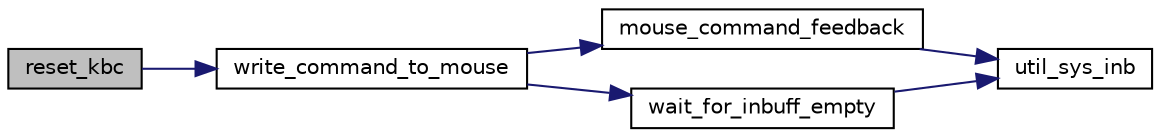 digraph "reset_kbc"
{
 // LATEX_PDF_SIZE
  edge [fontname="Helvetica",fontsize="10",labelfontname="Helvetica",labelfontsize="10"];
  node [fontname="Helvetica",fontsize="10",shape=record];
  rankdir="LR";
  Node1 [label="reset_kbc",height=0.2,width=0.4,color="black", fillcolor="grey75", style="filled", fontcolor="black",tooltip="Resets the KBC to the default Minix state."];
  Node1 -> Node2 [color="midnightblue",fontsize="10",style="solid"];
  Node2 [label="write_command_to_mouse",height=0.2,width=0.4,color="black", fillcolor="white", style="filled",URL="$group__mouse.html#ga19a82faff0e40829b26501342b08bb81",tooltip="Writes the given command to the mouse."];
  Node2 -> Node3 [color="midnightblue",fontsize="10",style="solid"];
  Node3 [label="mouse_command_feedback",height=0.2,width=0.4,color="black", fillcolor="white", style="filled",URL="$group__mouse.html#ga783d0f32c217e4857504c449b4a89793",tooltip="Get mouse command feedback."];
  Node3 -> Node4 [color="midnightblue",fontsize="10",style="solid"];
  Node4 [label="util_sys_inb",height=0.2,width=0.4,color="black", fillcolor="white", style="filled",URL="$group__utils.html#ga79a031a8611f5b2d6afa4158e92b0fb4",tooltip="Performs sys_inb on a temporary 32 bit variable and returns it in on an 8 bit format."];
  Node2 -> Node5 [color="midnightblue",fontsize="10",style="solid"];
  Node5 [label="wait_for_inbuff_empty",height=0.2,width=0.4,color="black", fillcolor="white", style="filled",URL="$group__mouse.html#ga36c05f7ca3ccc807afddd659252d77e8",tooltip="waits for the KBC input buffer to be empty"];
  Node5 -> Node4 [color="midnightblue",fontsize="10",style="solid"];
}
